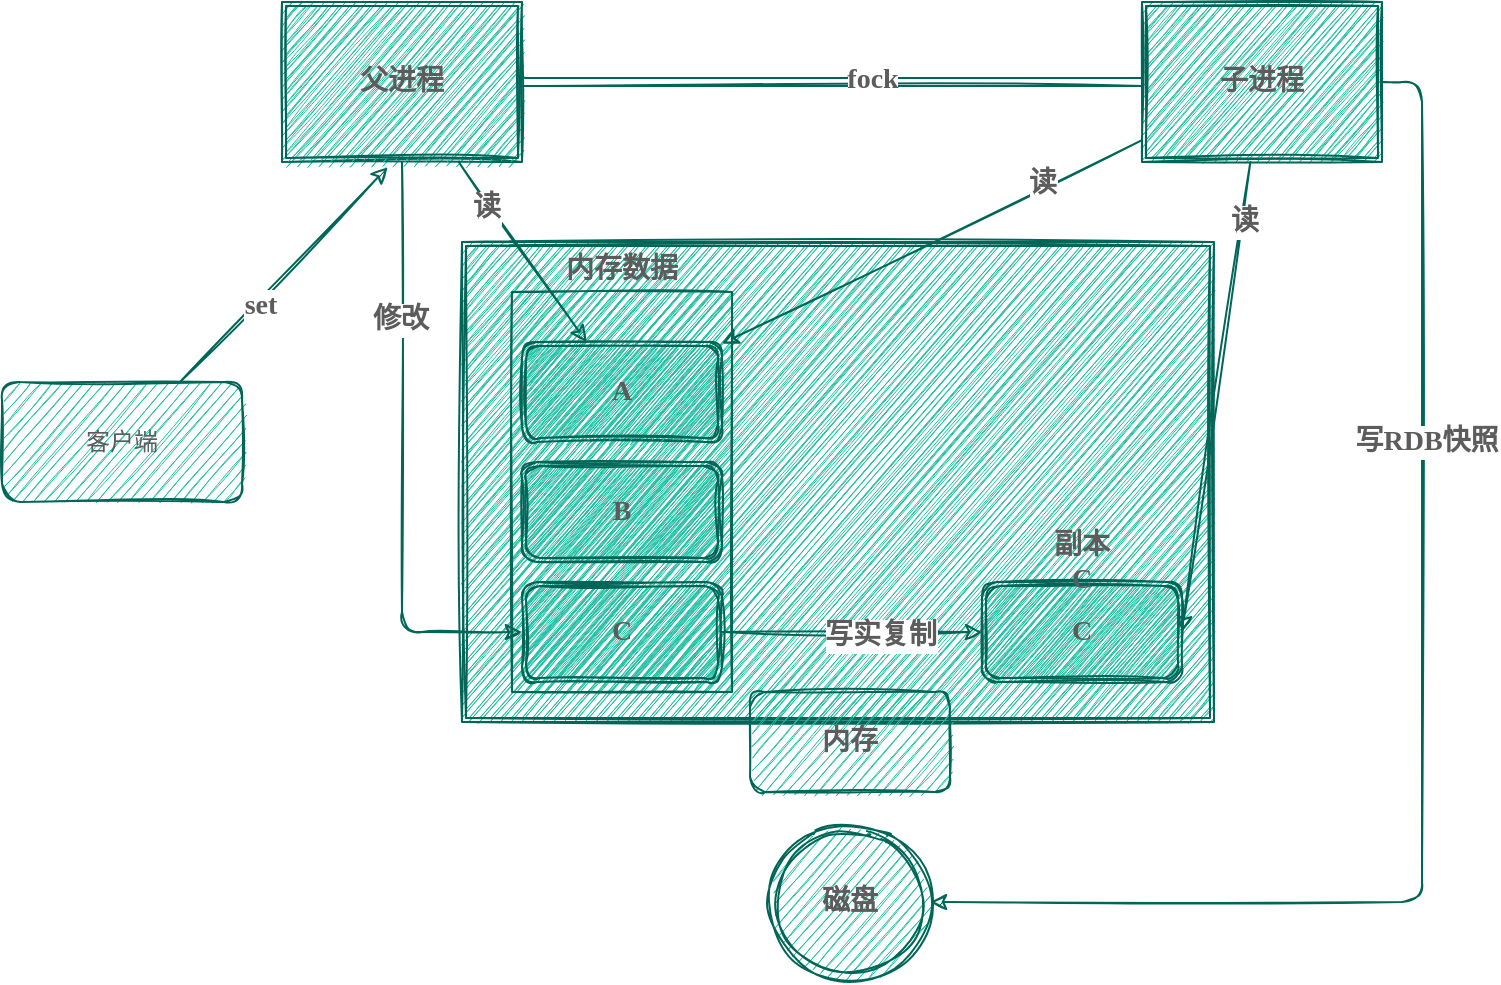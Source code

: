 <mxfile version="13.11.0" type="github">
  <diagram id="enQgF6B9f0KsXrYLEv7f" name="第 1 页">
    <mxGraphModel dx="1230" dy="836" grid="1" gridSize="10" guides="1" tooltips="1" connect="1" arrows="1" fold="1" page="1" pageScale="1" pageWidth="827" pageHeight="1169" math="0" shadow="0">
      <root>
        <mxCell id="0" />
        <mxCell id="1" parent="0" />
        <mxCell id="zdmaSNxNwozCKZnSaW3D-8" style="edgeStyle=orthogonalEdgeStyle;rounded=1;sketch=1;orthogonalLoop=1;jettySize=auto;html=1;entryX=0;entryY=0.5;entryDx=0;entryDy=0;shape=link;fontFamily=Comic Sans MS;strokeColor=#006658;fontColor=#5C5C5C;fontStyle=1;fontSize=14;" parent="1" source="zdmaSNxNwozCKZnSaW3D-6" target="zdmaSNxNwozCKZnSaW3D-7" edge="1">
          <mxGeometry relative="1" as="geometry" />
        </mxCell>
        <mxCell id="zdmaSNxNwozCKZnSaW3D-9" value="fock" style="edgeLabel;html=1;align=center;verticalAlign=middle;resizable=0;points=[];fontFamily=Comic Sans MS;fontColor=#5C5C5C;fontStyle=1;fontSize=14;" parent="zdmaSNxNwozCKZnSaW3D-8" vertex="1" connectable="0">
          <mxGeometry x="0.125" y="1" relative="1" as="geometry">
            <mxPoint as="offset" />
          </mxGeometry>
        </mxCell>
        <mxCell id="zdmaSNxNwozCKZnSaW3D-6" value="父进程" style="shape=ext;double=1;whiteSpace=wrap;html=1;sketch=1;fontFamily=Comic Sans MS;fillColor=#21C0A5;strokeColor=#006658;fontColor=#5C5C5C;fontStyle=1;fontSize=14;" parent="1" vertex="1">
          <mxGeometry x="170" y="130" width="120" height="80" as="geometry" />
        </mxCell>
        <mxCell id="zdmaSNxNwozCKZnSaW3D-37" style="edgeStyle=orthogonalEdgeStyle;rounded=1;sketch=1;orthogonalLoop=1;jettySize=auto;html=1;entryX=1;entryY=0.5;entryDx=0;entryDy=0;fontFamily=Comic Sans MS;strokeColor=#006658;fontColor=#5C5C5C;fontStyle=1;fontSize=14;" parent="1" source="zdmaSNxNwozCKZnSaW3D-7" target="zdmaSNxNwozCKZnSaW3D-35" edge="1">
          <mxGeometry relative="1" as="geometry">
            <mxPoint x="750" y="360" as="targetPoint" />
            <Array as="points">
              <mxPoint x="740" y="170" />
              <mxPoint x="740" y="580" />
            </Array>
          </mxGeometry>
        </mxCell>
        <mxCell id="zdmaSNxNwozCKZnSaW3D-38" value="写RDB快照" style="edgeLabel;html=1;align=center;verticalAlign=middle;resizable=0;points=[];fontFamily=Comic Sans MS;fontColor=#5C5C5C;fontStyle=1;fontSize=14;" parent="zdmaSNxNwozCKZnSaW3D-37" vertex="1" connectable="0">
          <mxGeometry x="-0.668" y="2" relative="1" as="geometry">
            <mxPoint y="88" as="offset" />
          </mxGeometry>
        </mxCell>
        <mxCell id="zdmaSNxNwozCKZnSaW3D-7" value="子进程" style="shape=ext;double=1;whiteSpace=wrap;html=1;sketch=1;fontFamily=Comic Sans MS;fillColor=#21C0A5;strokeColor=#006658;fontColor=#5C5C5C;fontStyle=1;fontSize=14;" parent="1" vertex="1">
          <mxGeometry x="600" y="130" width="120" height="80" as="geometry" />
        </mxCell>
        <mxCell id="zdmaSNxNwozCKZnSaW3D-10" value="" style="shape=ext;double=1;rounded=0;whiteSpace=wrap;html=1;sketch=1;fontFamily=Comic Sans MS;fillColor=#21C0A5;strokeColor=#006658;fontColor=#5C5C5C;fontStyle=1;fontSize=14;" parent="1" vertex="1">
          <mxGeometry x="260" y="250" width="376" height="240" as="geometry" />
        </mxCell>
        <mxCell id="zdmaSNxNwozCKZnSaW3D-11" value="内存" style="rounded=1;whiteSpace=wrap;html=1;sketch=1;fontFamily=Comic Sans MS;fillColor=#21C0A5;strokeColor=#006658;fontColor=#5C5C5C;fontStyle=1;fontSize=14;" parent="1" vertex="1">
          <mxGeometry x="404" y="475" width="100" height="50" as="geometry" />
        </mxCell>
        <mxCell id="zdmaSNxNwozCKZnSaW3D-16" value="内存数据" style="rounded=0;whiteSpace=wrap;html=1;sketch=1;align=center;labelPosition=center;verticalLabelPosition=top;verticalAlign=bottom;fontFamily=Comic Sans MS;fillColor=#21C0A5;strokeColor=#006658;fontColor=#5C5C5C;fontStyle=1;fontSize=14;" parent="1" vertex="1">
          <mxGeometry x="285" y="275" width="110" height="200" as="geometry" />
        </mxCell>
        <mxCell id="zdmaSNxNwozCKZnSaW3D-13" value="A" style="shape=ext;double=1;rounded=1;whiteSpace=wrap;html=1;sketch=1;fontFamily=Comic Sans MS;fillColor=#21C0A5;strokeColor=#006658;fontColor=#5C5C5C;fontStyle=1;fontSize=14;" parent="1" vertex="1">
          <mxGeometry x="290" y="300" width="100" height="50" as="geometry" />
        </mxCell>
        <mxCell id="zdmaSNxNwozCKZnSaW3D-14" value="B" style="shape=ext;double=1;rounded=1;whiteSpace=wrap;html=1;sketch=1;fontFamily=Comic Sans MS;fillColor=#21C0A5;strokeColor=#006658;fontColor=#5C5C5C;fontStyle=1;fontSize=14;" parent="1" vertex="1">
          <mxGeometry x="290" y="360" width="100" height="50" as="geometry" />
        </mxCell>
        <mxCell id="zdmaSNxNwozCKZnSaW3D-29" style="edgeStyle=orthogonalEdgeStyle;rounded=1;sketch=1;orthogonalLoop=1;jettySize=auto;html=1;entryX=0;entryY=0.5;entryDx=0;entryDy=0;fontFamily=Comic Sans MS;strokeColor=#006658;fontColor=#5C5C5C;fontStyle=1;fontSize=14;" parent="1" source="zdmaSNxNwozCKZnSaW3D-15" target="zdmaSNxNwozCKZnSaW3D-28" edge="1">
          <mxGeometry relative="1" as="geometry" />
        </mxCell>
        <mxCell id="zdmaSNxNwozCKZnSaW3D-30" value="写实复制" style="edgeLabel;html=1;align=center;verticalAlign=middle;resizable=0;points=[];fontFamily=Comic Sans MS;fontColor=#5C5C5C;fontStyle=1;fontSize=14;" parent="zdmaSNxNwozCKZnSaW3D-29" vertex="1" connectable="0">
          <mxGeometry x="0.212" y="-2" relative="1" as="geometry">
            <mxPoint as="offset" />
          </mxGeometry>
        </mxCell>
        <mxCell id="zdmaSNxNwozCKZnSaW3D-15" value="C" style="shape=ext;double=1;rounded=1;whiteSpace=wrap;html=1;sketch=1;fontFamily=Comic Sans MS;fillColor=#21C0A5;strokeColor=#006658;fontColor=#5C5C5C;fontStyle=1;fontSize=14;" parent="1" vertex="1">
          <mxGeometry x="290" y="420" width="100" height="50" as="geometry" />
        </mxCell>
        <mxCell id="zdmaSNxNwozCKZnSaW3D-17" style="rounded=1;sketch=1;orthogonalLoop=1;jettySize=auto;html=1;fontFamily=Comic Sans MS;strokeColor=#006658;fontColor=#5C5C5C;fontStyle=1;fontSize=14;" parent="1" source="zdmaSNxNwozCKZnSaW3D-6" target="zdmaSNxNwozCKZnSaW3D-13" edge="1">
          <mxGeometry relative="1" as="geometry" />
        </mxCell>
        <mxCell id="zdmaSNxNwozCKZnSaW3D-18" value="读" style="edgeLabel;html=1;align=center;verticalAlign=middle;resizable=0;points=[];fontFamily=Comic Sans MS;fontColor=#5C5C5C;fontStyle=1;fontSize=14;" parent="zdmaSNxNwozCKZnSaW3D-17" vertex="1" connectable="0">
          <mxGeometry x="-0.531" y="-2" relative="1" as="geometry">
            <mxPoint as="offset" />
          </mxGeometry>
        </mxCell>
        <mxCell id="zdmaSNxNwozCKZnSaW3D-19" style="edgeStyle=none;rounded=1;sketch=1;orthogonalLoop=1;jettySize=auto;html=1;fontFamily=Comic Sans MS;strokeColor=#006658;fontColor=#5C5C5C;fontStyle=1;fontSize=14;" parent="1" source="zdmaSNxNwozCKZnSaW3D-7" target="zdmaSNxNwozCKZnSaW3D-13" edge="1">
          <mxGeometry relative="1" as="geometry" />
        </mxCell>
        <mxCell id="zdmaSNxNwozCKZnSaW3D-20" value="读" style="edgeLabel;html=1;align=center;verticalAlign=middle;resizable=0;points=[];fontFamily=Comic Sans MS;fontColor=#5C5C5C;fontStyle=1;fontSize=14;" parent="zdmaSNxNwozCKZnSaW3D-19" vertex="1" connectable="0">
          <mxGeometry x="-0.541" y="-2" relative="1" as="geometry">
            <mxPoint x="-1" as="offset" />
          </mxGeometry>
        </mxCell>
        <mxCell id="zdmaSNxNwozCKZnSaW3D-22" style="edgeStyle=none;rounded=1;sketch=1;orthogonalLoop=1;jettySize=auto;html=1;entryX=0.44;entryY=1.033;entryDx=0;entryDy=0;entryPerimeter=0;fontFamily=Comic Sans MS;strokeColor=#006658;fontColor=#5C5C5C;fontStyle=1;fontSize=14;" parent="1" source="zdmaSNxNwozCKZnSaW3D-21" target="zdmaSNxNwozCKZnSaW3D-6" edge="1">
          <mxGeometry relative="1" as="geometry" />
        </mxCell>
        <mxCell id="zdmaSNxNwozCKZnSaW3D-24" value="set" style="edgeLabel;html=1;align=center;verticalAlign=middle;resizable=0;points=[];fontFamily=Comic Sans MS;fontColor=#5C5C5C;fontStyle=1;fontSize=14;" parent="zdmaSNxNwozCKZnSaW3D-22" vertex="1" connectable="0">
          <mxGeometry x="-0.266" y="-2" relative="1" as="geometry">
            <mxPoint as="offset" />
          </mxGeometry>
        </mxCell>
        <mxCell id="zdmaSNxNwozCKZnSaW3D-21" value="客户端" style="rounded=1;whiteSpace=wrap;html=1;sketch=1;fontFamily=Comic Sans MS;fillColor=#21C0A5;strokeColor=#006658;fontColor=#5C5C5C;" parent="1" vertex="1">
          <mxGeometry x="30" y="320" width="120" height="60" as="geometry" />
        </mxCell>
        <mxCell id="zdmaSNxNwozCKZnSaW3D-25" style="edgeStyle=orthogonalEdgeStyle;rounded=1;sketch=1;orthogonalLoop=1;jettySize=auto;html=1;entryX=0;entryY=0.5;entryDx=0;entryDy=0;fontFamily=Comic Sans MS;strokeColor=#006658;fontColor=#5C5C5C;fontStyle=1;fontSize=14;" parent="1" source="zdmaSNxNwozCKZnSaW3D-6" target="zdmaSNxNwozCKZnSaW3D-15" edge="1">
          <mxGeometry relative="1" as="geometry" />
        </mxCell>
        <mxCell id="zdmaSNxNwozCKZnSaW3D-26" value="修改" style="edgeLabel;html=1;align=center;verticalAlign=middle;resizable=0;points=[];fontFamily=Comic Sans MS;fontColor=#5C5C5C;fontStyle=1;fontSize=14;" parent="zdmaSNxNwozCKZnSaW3D-25" vertex="1" connectable="0">
          <mxGeometry x="-0.463" y="-1" relative="1" as="geometry">
            <mxPoint as="offset" />
          </mxGeometry>
        </mxCell>
        <mxCell id="zdmaSNxNwozCKZnSaW3D-28" value="C" style="shape=ext;double=1;rounded=1;whiteSpace=wrap;html=1;sketch=1;fontFamily=Comic Sans MS;fillColor=#21C0A5;strokeColor=#006658;fontColor=#5C5C5C;fontStyle=1;fontSize=14;" parent="1" vertex="1">
          <mxGeometry x="520" y="420" width="100" height="50" as="geometry" />
        </mxCell>
        <mxCell id="zdmaSNxNwozCKZnSaW3D-32" value="副本C" style="text;html=1;strokeColor=none;fillColor=none;align=center;verticalAlign=middle;whiteSpace=wrap;rounded=0;sketch=1;fontFamily=Comic Sans MS;fontColor=#5C5C5C;fontStyle=1;fontSize=14;" parent="1" vertex="1">
          <mxGeometry x="550" y="400" width="40" height="20" as="geometry" />
        </mxCell>
        <mxCell id="zdmaSNxNwozCKZnSaW3D-33" style="rounded=1;sketch=1;orthogonalLoop=1;jettySize=auto;html=1;entryX=1;entryY=0.5;entryDx=0;entryDy=0;fontFamily=Comic Sans MS;strokeColor=#006658;fontColor=#5C5C5C;fontStyle=1;fontSize=14;" parent="1" source="zdmaSNxNwozCKZnSaW3D-7" target="zdmaSNxNwozCKZnSaW3D-28" edge="1">
          <mxGeometry relative="1" as="geometry" />
        </mxCell>
        <mxCell id="zdmaSNxNwozCKZnSaW3D-34" value="读" style="edgeLabel;html=1;align=center;verticalAlign=middle;resizable=0;points=[];fontFamily=Comic Sans MS;fontColor=#5C5C5C;fontStyle=1;fontSize=14;" parent="zdmaSNxNwozCKZnSaW3D-33" vertex="1" connectable="0">
          <mxGeometry x="-0.752" y="1" relative="1" as="geometry">
            <mxPoint as="offset" />
          </mxGeometry>
        </mxCell>
        <mxCell id="zdmaSNxNwozCKZnSaW3D-35" value="磁盘" style="ellipse;shape=doubleEllipse;whiteSpace=wrap;html=1;aspect=fixed;sketch=1;fontFamily=Comic Sans MS;fillColor=#21C0A5;strokeColor=#006658;fontColor=#5C5C5C;fontStyle=1;fontSize=14;" parent="1" vertex="1">
          <mxGeometry x="414" y="540" width="80" height="80" as="geometry" />
        </mxCell>
      </root>
    </mxGraphModel>
  </diagram>
</mxfile>
